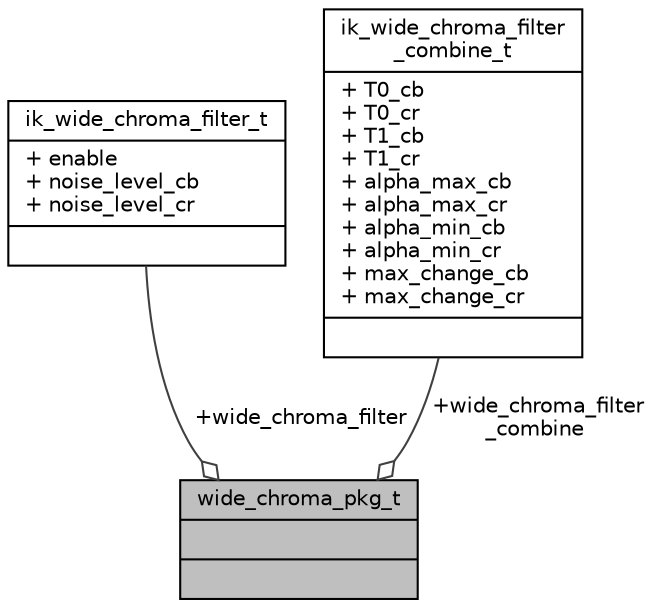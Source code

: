 digraph "wide_chroma_pkg_t"
{
 // INTERACTIVE_SVG=YES
 // LATEX_PDF_SIZE
  bgcolor="transparent";
  edge [fontname="Helvetica",fontsize="10",labelfontname="Helvetica",labelfontsize="10"];
  node [fontname="Helvetica",fontsize="10",shape=record];
  Node1 [label="{wide_chroma_pkg_t\n||}",height=0.2,width=0.4,color="black", fillcolor="grey75", style="filled", fontcolor="black",tooltip=" "];
  Node2 -> Node1 [color="grey25",fontsize="10",style="solid",label=" +wide_chroma_filter" ,arrowhead="odiamond",fontname="Helvetica"];
  Node2 [label="{ik_wide_chroma_filter_t\n|+ enable\l+ noise_level_cb\l+ noise_level_cr\l|}",height=0.2,width=0.4,color="black",URL="$d6/d1b/structik__wide__chroma__filter__t.html",tooltip=" "];
  Node3 -> Node1 [color="grey25",fontsize="10",style="solid",label=" +wide_chroma_filter\l_combine" ,arrowhead="odiamond",fontname="Helvetica"];
  Node3 [label="{ik_wide_chroma_filter\l_combine_t\n|+ T0_cb\l+ T0_cr\l+ T1_cb\l+ T1_cr\l+ alpha_max_cb\l+ alpha_max_cr\l+ alpha_min_cb\l+ alpha_min_cr\l+ max_change_cb\l+ max_change_cr\l|}",height=0.2,width=0.4,color="black",URL="$dd/df4/structik__wide__chroma__filter__combine__t.html",tooltip=" "];
}
